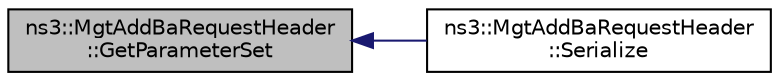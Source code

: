 digraph "ns3::MgtAddBaRequestHeader::GetParameterSet"
{
  edge [fontname="Helvetica",fontsize="10",labelfontname="Helvetica",labelfontsize="10"];
  node [fontname="Helvetica",fontsize="10",shape=record];
  rankdir="LR";
  Node1 [label="ns3::MgtAddBaRequestHeader\l::GetParameterSet",height=0.2,width=0.4,color="black", fillcolor="grey75", style="filled", fontcolor="black"];
  Node1 -> Node2 [dir="back",color="midnightblue",fontsize="10",style="solid"];
  Node2 [label="ns3::MgtAddBaRequestHeader\l::Serialize",height=0.2,width=0.4,color="black", fillcolor="white", style="filled",URL="$d6/d2d/classns3_1_1MgtAddBaRequestHeader.html#a01eb353911ddac60b43efd72001ae686"];
}
